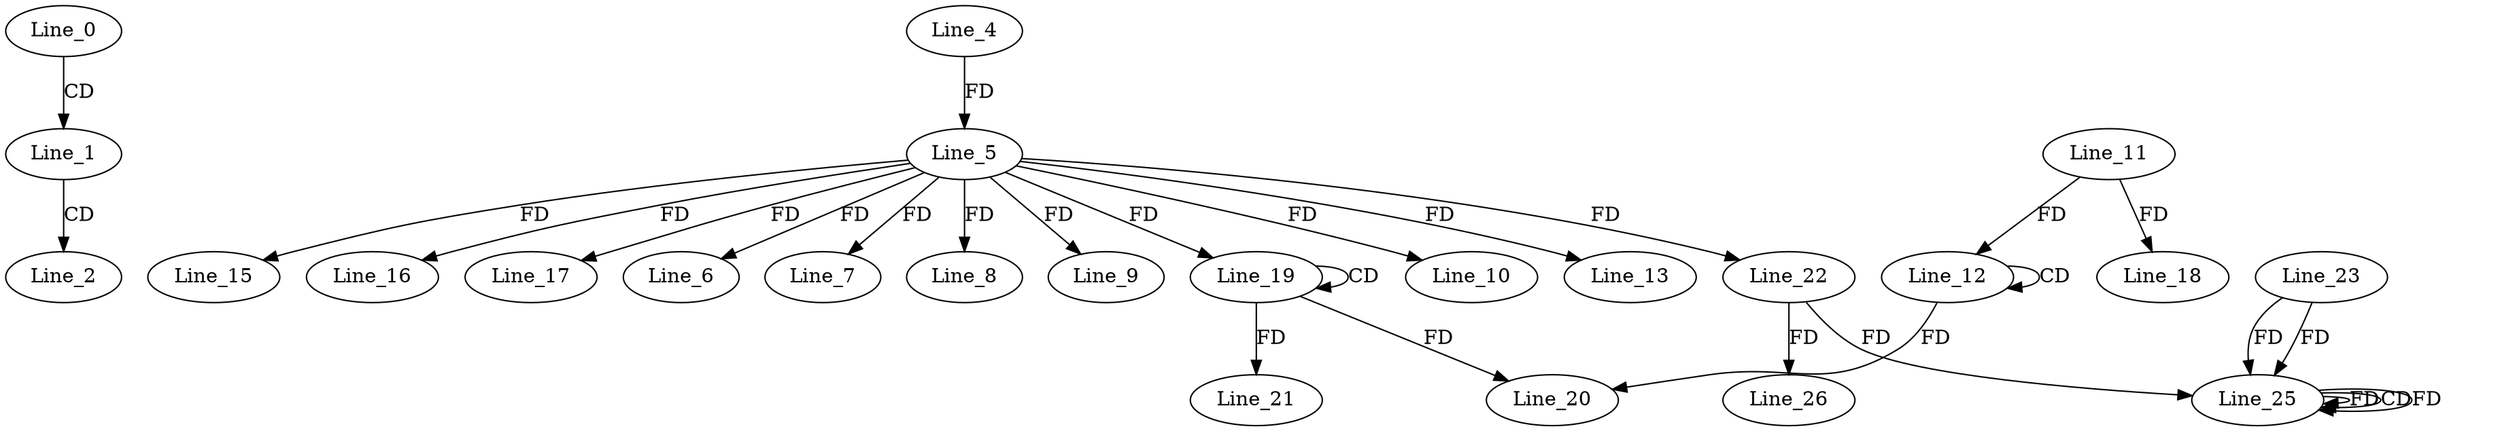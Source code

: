 digraph G {
  Line_0;
  Line_1;
  Line_2;
  Line_4;
  Line_5;
  Line_5;
  Line_6;
  Line_7;
  Line_8;
  Line_9;
  Line_10;
  Line_12;
  Line_12;
  Line_11;
  Line_13;
  Line_15;
  Line_16;
  Line_17;
  Line_18;
  Line_19;
  Line_19;
  Line_20;
  Line_21;
  Line_22;
  Line_25;
  Line_23;
  Line_25;
  Line_22;
  Line_25;
  Line_25;
  Line_26;
  Line_0 -> Line_1 [ label="CD" ];
  Line_1 -> Line_2 [ label="CD" ];
  Line_4 -> Line_5 [ label="FD" ];
  Line_5 -> Line_6 [ label="FD" ];
  Line_5 -> Line_7 [ label="FD" ];
  Line_5 -> Line_8 [ label="FD" ];
  Line_5 -> Line_9 [ label="FD" ];
  Line_5 -> Line_10 [ label="FD" ];
  Line_12 -> Line_12 [ label="CD" ];
  Line_11 -> Line_12 [ label="FD" ];
  Line_5 -> Line_13 [ label="FD" ];
  Line_5 -> Line_15 [ label="FD" ];
  Line_5 -> Line_16 [ label="FD" ];
  Line_5 -> Line_17 [ label="FD" ];
  Line_11 -> Line_18 [ label="FD" ];
  Line_19 -> Line_19 [ label="CD" ];
  Line_5 -> Line_19 [ label="FD" ];
  Line_19 -> Line_20 [ label="FD" ];
  Line_12 -> Line_20 [ label="FD" ];
  Line_19 -> Line_21 [ label="FD" ];
  Line_5 -> Line_22 [ label="FD" ];
  Line_25 -> Line_25 [ label="FD" ];
  Line_23 -> Line_25 [ label="FD" ];
  Line_22 -> Line_25 [ label="FD" ];
  Line_25 -> Line_25 [ label="CD" ];
  Line_25 -> Line_25 [ label="FD" ];
  Line_23 -> Line_25 [ label="FD" ];
  Line_22 -> Line_26 [ label="FD" ];
}
